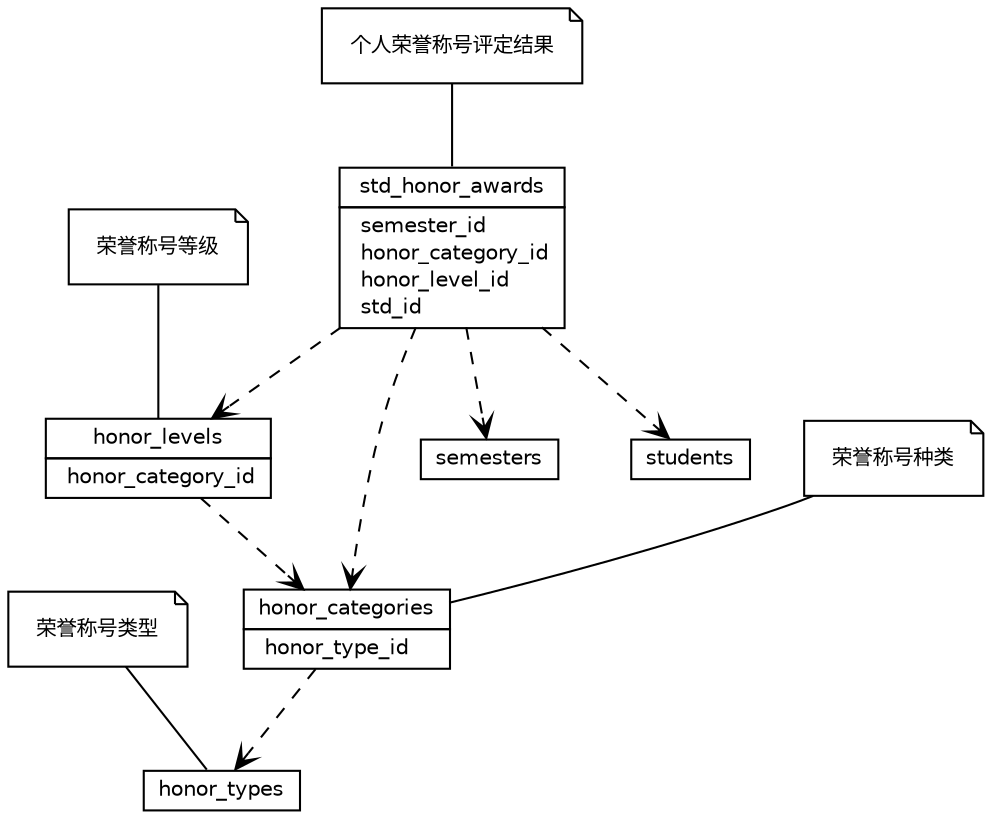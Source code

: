 #!/usr/local/bin/dot
#
# Class diagram 
# Generated by UMLGraph version R5_6-24-gf6e263 (http://www.umlgraph.org/)
#

digraph G {
	edge [fontname="Helvetica",fontsize=10,labelfontname="Helvetica",labelfontsize=10];
	node [fontname="Helvetica",fontsize=10,shape=plaintext];
	nodesep=0.25;
	ranksep=0.5;
	// honor_types
	c20 [label=<<table title="honor_types" border="0" cellborder="1" cellspacing="0" cellpadding="2" port="p">
		<tr><td><table border="0" cellspacing="0" cellpadding="1">
<tr><td align="center" balign="center"> honor_types </td></tr>
		</table></td></tr>
		</table>>, URL="null", fontname="Helvetica", fontcolor="black", fontsize=10.0];
	// Note annotation
	n0cc20 [label=<<table title="honor_types" border="0" cellborder="0" cellspacing="0" cellpadding="2" port="p">
		<tr><td><table border="0" cellspacing="0" cellpadding="1">
<tr><td align="left" balign="left"> 荣誉称号类型 </td></tr>
		</table></td></tr>
		</table>>, fontname="Helvetica", fontcolor="black", fontsize=10.0, shape=note];
	n0cc20 -> c20:p[arrowhead=none];
	// std_honor_awards
	c21 [label=<<table title="std_honor_awards" border="0" cellborder="1" cellspacing="0" cellpadding="2" port="p">
		<tr><td><table border="0" cellspacing="0" cellpadding="1">
<tr><td align="center" balign="center"> std_honor_awards </td></tr>
		</table></td></tr>
		<tr><td><table border="0" cellspacing="0" cellpadding="1">
<tr><td align="left" balign="left">  semester_id </td></tr>
<tr><td align="left" balign="left">  honor_category_id </td></tr>
<tr><td align="left" balign="left">  honor_level_id </td></tr>
<tr><td align="left" balign="left">  std_id </td></tr>
		</table></td></tr>
		</table>>, URL="null", fontname="Helvetica", fontcolor="black", fontsize=10.0];
	// Note annotation
	n0cc21 [label=<<table title="std_honor_awards" border="0" cellborder="0" cellspacing="0" cellpadding="2" port="p">
		<tr><td><table border="0" cellspacing="0" cellpadding="1">
<tr><td align="left" balign="left"> 个人荣誉称号评定结果 </td></tr>
		</table></td></tr>
		</table>>, fontname="Helvetica", fontcolor="black", fontsize=10.0, shape=note];
	n0cc21 -> c21:p[arrowhead=none];
	// honor_levels
	c22 [label=<<table title="honor_levels" border="0" cellborder="1" cellspacing="0" cellpadding="2" port="p">
		<tr><td><table border="0" cellspacing="0" cellpadding="1">
<tr><td align="center" balign="center"> honor_levels </td></tr>
		</table></td></tr>
		<tr><td><table border="0" cellspacing="0" cellpadding="1">
<tr><td align="left" balign="left">  honor_category_id </td></tr>
		</table></td></tr>
		</table>>, URL="null", fontname="Helvetica", fontcolor="black", fontsize=10.0];
	// Note annotation
	n0cc22 [label=<<table title="honor_levels" border="0" cellborder="0" cellspacing="0" cellpadding="2" port="p">
		<tr><td><table border="0" cellspacing="0" cellpadding="1">
<tr><td align="left" balign="left"> 荣誉称号等级 </td></tr>
		</table></td></tr>
		</table>>, fontname="Helvetica", fontcolor="black", fontsize=10.0, shape=note];
	n0cc22 -> c22:p[arrowhead=none];
	// honor_categories
	c23 [label=<<table title="honor_categories" border="0" cellborder="1" cellspacing="0" cellpadding="2" port="p">
		<tr><td><table border="0" cellspacing="0" cellpadding="1">
<tr><td align="center" balign="center"> honor_categories </td></tr>
		</table></td></tr>
		<tr><td><table border="0" cellspacing="0" cellpadding="1">
<tr><td align="left" balign="left">  honor_type_id </td></tr>
		</table></td></tr>
		</table>>, URL="null", fontname="Helvetica", fontcolor="black", fontsize=10.0];
	// Note annotation
	n0cc23 [label=<<table title="honor_categories" border="0" cellborder="0" cellspacing="0" cellpadding="2" port="p">
		<tr><td><table border="0" cellspacing="0" cellpadding="1">
<tr><td align="left" balign="left"> 荣誉称号种类 </td></tr>
		</table></td></tr>
		</table>>, fontname="Helvetica", fontcolor="black", fontsize=10.0, shape=note];
	n0cc23 -> c23:p[arrowhead=none];
	// semesters
	c24 [label=<<table title="semesters" border="0" cellborder="1" cellspacing="0" cellpadding="2" port="p">
		<tr><td><table border="0" cellspacing="0" cellpadding="1">
<tr><td align="center" balign="center"> semesters </td></tr>
		</table></td></tr>
		</table>>, URL="null", fontname="Helvetica", fontcolor="black", fontsize=10.0];
	// students
	c25 [label=<<table title="students" border="0" cellborder="1" cellspacing="0" cellpadding="2" port="p">
		<tr><td><table border="0" cellspacing="0" cellpadding="1">
<tr><td align="center" balign="center"> students </td></tr>
		</table></td></tr>
		</table>>, URL="null", fontname="Helvetica", fontcolor="black", fontsize=10.0];
	// std_honor_awards DEPEND semesters
	c21:p -> c24:p [taillabel="", label="", headlabel="", fontname="Helvetica", fontcolor="black", fontsize=10.0, color="black", arrowhead=open, style=dashed];
	// std_honor_awards DEPEND honor_categories
	c21:p -> c23:p [taillabel="", label="", headlabel="", fontname="Helvetica", fontcolor="black", fontsize=10.0, color="black", arrowhead=open, style=dashed];
	// std_honor_awards DEPEND honor_levels
	c21:p -> c22:p [taillabel="", label="", headlabel="", fontname="Helvetica", fontcolor="black", fontsize=10.0, color="black", arrowhead=open, style=dashed];
	// std_honor_awards DEPEND students
	c21:p -> c25:p [taillabel="", label="", headlabel="", fontname="Helvetica", fontcolor="black", fontsize=10.0, color="black", arrowhead=open, style=dashed];
	// honor_levels DEPEND honor_categories
	c22:p -> c23:p [taillabel="", label="", headlabel="", fontname="Helvetica", fontcolor="black", fontsize=10.0, color="black", arrowhead=open, style=dashed];
	// honor_categories DEPEND honor_types
	c23:p -> c20:p [taillabel="", label="", headlabel="", fontname="Helvetica", fontcolor="black", fontsize=10.0, color="black", arrowhead=open, style=dashed];
}

